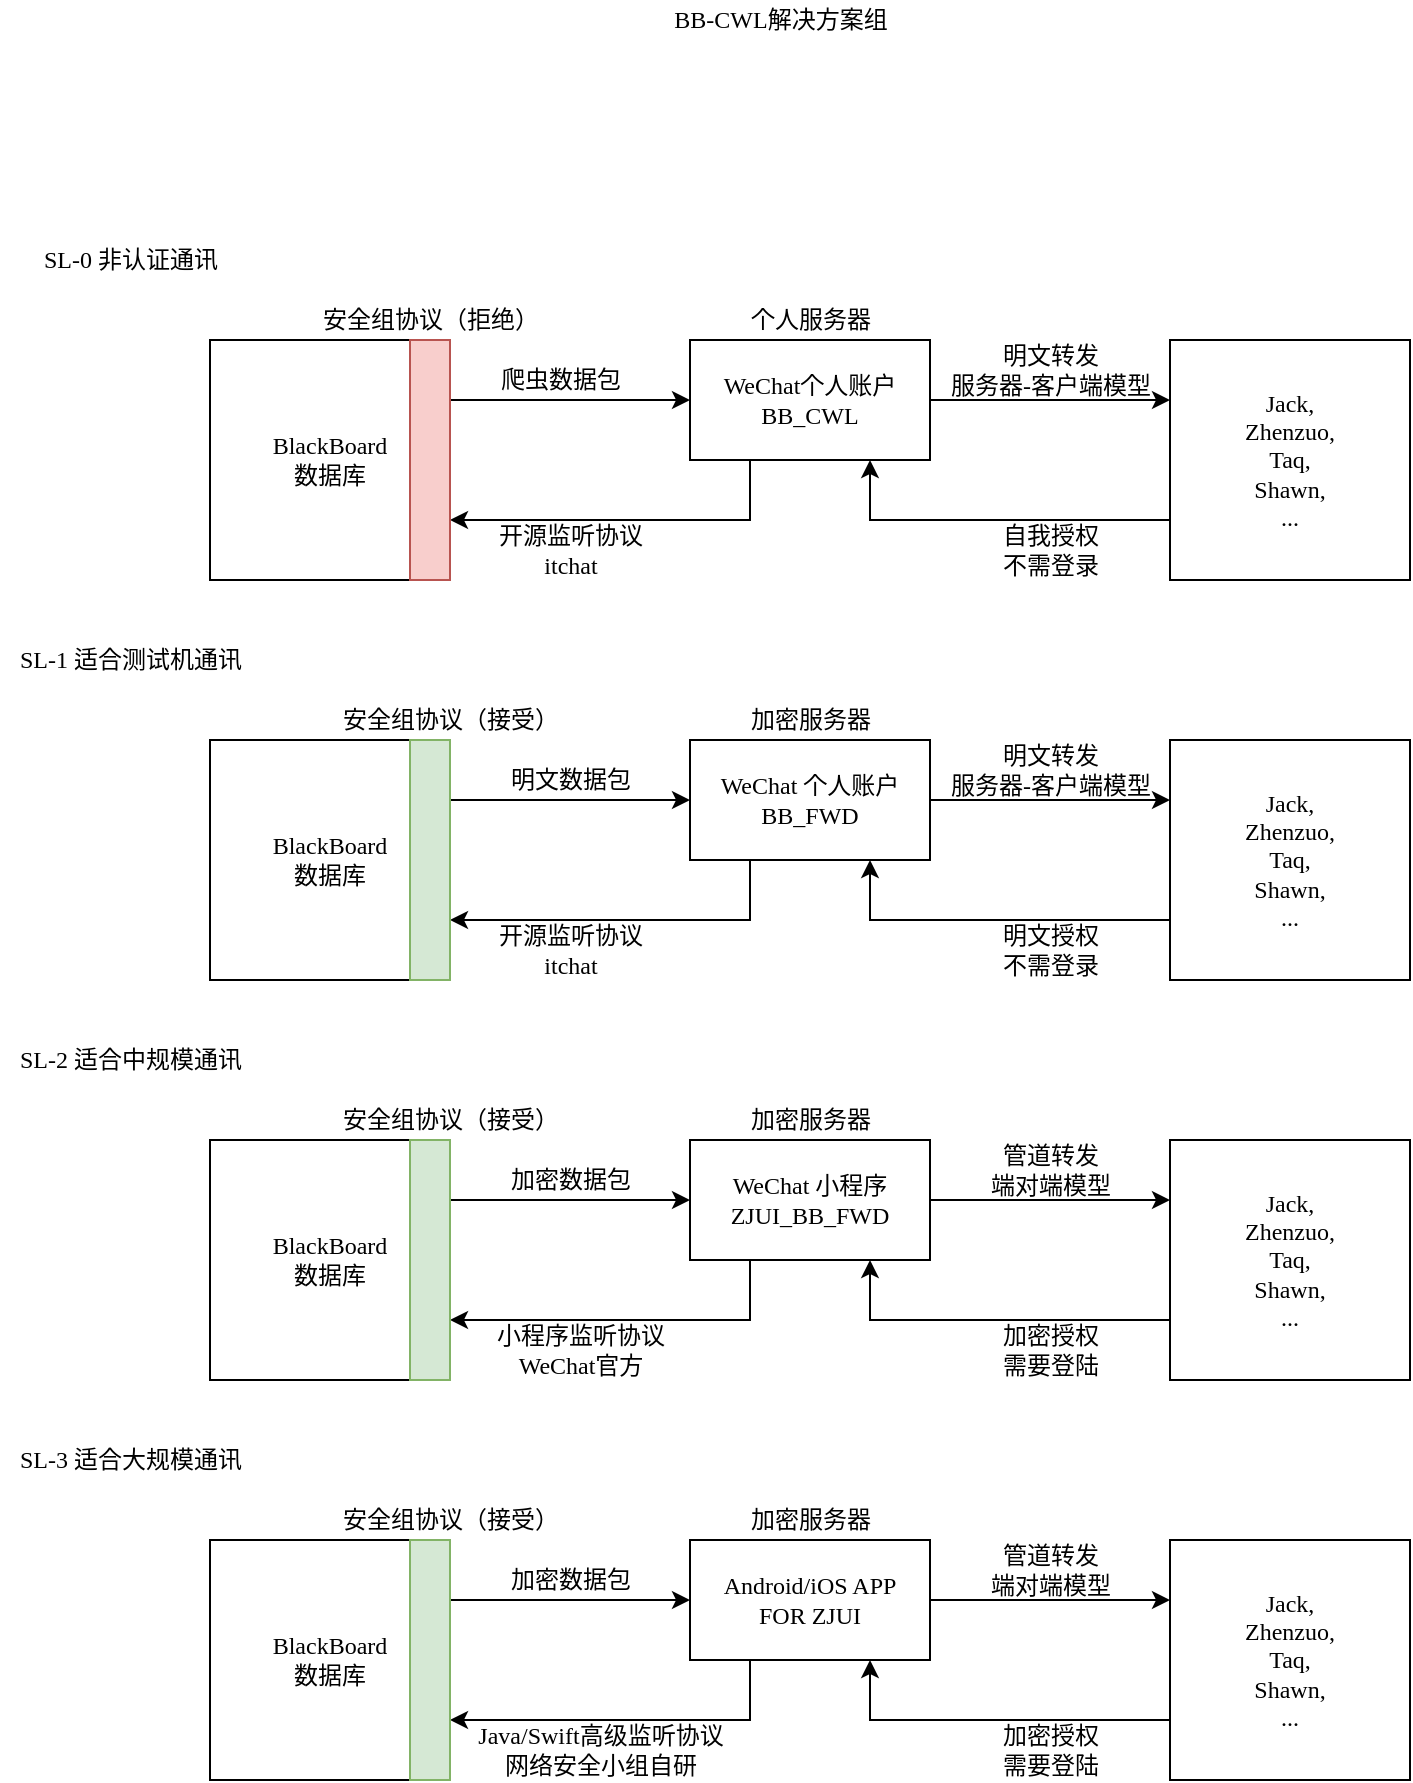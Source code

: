 <mxfile version="14.4.2" type="device"><diagram id="_YaSPdeZxaXfyCBf3pmY" name="第 1 页"><mxGraphModel dx="984" dy="1771" grid="1" gridSize="10" guides="1" tooltips="1" connect="1" arrows="1" fold="1" page="1" pageScale="1" pageWidth="827" pageHeight="1169" math="0" shadow="0"><root><mxCell id="0"/><mxCell id="1" parent="0"/><mxCell id="5FBKXRomffLZfinoPxYb-8" style="edgeStyle=orthogonalEdgeStyle;rounded=0;orthogonalLoop=1;jettySize=auto;html=1;exitX=1;exitY=0.25;exitDx=0;exitDy=0;entryX=0;entryY=0.5;entryDx=0;entryDy=0;fontFamily=Verdana;" edge="1" parent="1" source="5FBKXRomffLZfinoPxYb-1" target="5FBKXRomffLZfinoPxYb-2"><mxGeometry relative="1" as="geometry"/></mxCell><mxCell id="5FBKXRomffLZfinoPxYb-1" value="BlackBoard&lt;br&gt;数据库" style="rounded=0;whiteSpace=wrap;html=1;fontFamily=Verdana;" vertex="1" parent="1"><mxGeometry x="120" y="280" width="120" height="120" as="geometry"/></mxCell><mxCell id="5FBKXRomffLZfinoPxYb-10" style="edgeStyle=orthogonalEdgeStyle;rounded=0;orthogonalLoop=1;jettySize=auto;html=1;exitX=1;exitY=0.5;exitDx=0;exitDy=0;entryX=0;entryY=0.25;entryDx=0;entryDy=0;fontFamily=Verdana;" edge="1" parent="1" source="5FBKXRomffLZfinoPxYb-2" target="5FBKXRomffLZfinoPxYb-5"><mxGeometry relative="1" as="geometry"/></mxCell><mxCell id="5FBKXRomffLZfinoPxYb-12" style="edgeStyle=orthogonalEdgeStyle;rounded=0;orthogonalLoop=1;jettySize=auto;html=1;exitX=0.25;exitY=1;exitDx=0;exitDy=0;entryX=1;entryY=0.75;entryDx=0;entryDy=0;fontFamily=Verdana;" edge="1" parent="1" source="5FBKXRomffLZfinoPxYb-2" target="5FBKXRomffLZfinoPxYb-1"><mxGeometry relative="1" as="geometry"/></mxCell><mxCell id="5FBKXRomffLZfinoPxYb-2" value="WeChat 个人账户&lt;br&gt;BB_FWD" style="rounded=0;whiteSpace=wrap;html=1;fontFamily=Verdana;" vertex="1" parent="1"><mxGeometry x="360" y="280" width="120" height="60" as="geometry"/></mxCell><mxCell id="5FBKXRomffLZfinoPxYb-17" style="edgeStyle=orthogonalEdgeStyle;rounded=0;orthogonalLoop=1;jettySize=auto;html=1;exitX=0;exitY=0.75;exitDx=0;exitDy=0;entryX=0.75;entryY=1;entryDx=0;entryDy=0;fontFamily=Verdana;" edge="1" parent="1" source="5FBKXRomffLZfinoPxYb-5" target="5FBKXRomffLZfinoPxYb-2"><mxGeometry relative="1" as="geometry"/></mxCell><mxCell id="5FBKXRomffLZfinoPxYb-5" value="Jack,&lt;br&gt;Zhenzuo,&lt;br&gt;Taq,&lt;br&gt;Shawn,&lt;br&gt;..." style="rounded=0;whiteSpace=wrap;html=1;fontFamily=Verdana;" vertex="1" parent="1"><mxGeometry x="600" y="280" width="120" height="120" as="geometry"/></mxCell><mxCell id="5FBKXRomffLZfinoPxYb-6" value="SL-1 适合测试机通讯" style="text;html=1;align=center;verticalAlign=middle;resizable=0;points=[];autosize=1;fontFamily=Verdana;" vertex="1" parent="1"><mxGeometry x="15" y="230" width="130" height="20" as="geometry"/></mxCell><mxCell id="5FBKXRomffLZfinoPxYb-7" value="BB-CWL解决方案组" style="text;html=1;align=center;verticalAlign=middle;resizable=0;points=[];autosize=1;fontFamily=Verdana;" vertex="1" parent="1"><mxGeometry x="345" y="-90" width="120" height="20" as="geometry"/></mxCell><mxCell id="5FBKXRomffLZfinoPxYb-9" value="明文数据包" style="text;html=1;align=center;verticalAlign=middle;resizable=0;points=[];autosize=1;fontFamily=Verdana;" vertex="1" parent="1"><mxGeometry x="260" y="290" width="80" height="20" as="geometry"/></mxCell><mxCell id="5FBKXRomffLZfinoPxYb-11" value="明文转发&lt;br&gt;服务器-客户端模型" style="text;html=1;align=center;verticalAlign=middle;resizable=0;points=[];autosize=1;fontFamily=Verdana;" vertex="1" parent="1"><mxGeometry x="480" y="280" width="120" height="30" as="geometry"/></mxCell><mxCell id="5FBKXRomffLZfinoPxYb-13" value="开源监听协议&lt;br&gt;itchat" style="text;html=1;align=center;verticalAlign=middle;resizable=0;points=[];autosize=1;fontFamily=Verdana;" vertex="1" parent="1"><mxGeometry x="255" y="370" width="90" height="30" as="geometry"/></mxCell><mxCell id="5FBKXRomffLZfinoPxYb-14" value="SL-2 适合中规模通讯" style="text;html=1;align=center;verticalAlign=middle;resizable=0;points=[];autosize=1;fontFamily=Verdana;" vertex="1" parent="1"><mxGeometry x="15" y="430" width="130" height="20" as="geometry"/></mxCell><mxCell id="5FBKXRomffLZfinoPxYb-24" style="edgeStyle=orthogonalEdgeStyle;rounded=0;orthogonalLoop=1;jettySize=auto;html=1;exitX=1;exitY=0.25;exitDx=0;exitDy=0;entryX=0;entryY=0.5;entryDx=0;entryDy=0;fontFamily=Verdana;" edge="1" parent="1" source="5FBKXRomffLZfinoPxYb-15" target="5FBKXRomffLZfinoPxYb-16"><mxGeometry relative="1" as="geometry"/></mxCell><mxCell id="5FBKXRomffLZfinoPxYb-15" value="BlackBoard&lt;br&gt;数据库" style="rounded=0;whiteSpace=wrap;html=1;fontFamily=Verdana;" vertex="1" parent="1"><mxGeometry x="120" y="480" width="120" height="120" as="geometry"/></mxCell><mxCell id="5FBKXRomffLZfinoPxYb-20" style="edgeStyle=orthogonalEdgeStyle;rounded=0;orthogonalLoop=1;jettySize=auto;html=1;exitX=1;exitY=0.5;exitDx=0;exitDy=0;entryX=0;entryY=0.25;entryDx=0;entryDy=0;fontFamily=Verdana;" edge="1" parent="1" source="5FBKXRomffLZfinoPxYb-16" target="5FBKXRomffLZfinoPxYb-19"><mxGeometry relative="1" as="geometry"/></mxCell><mxCell id="5FBKXRomffLZfinoPxYb-26" style="edgeStyle=orthogonalEdgeStyle;rounded=0;orthogonalLoop=1;jettySize=auto;html=1;exitX=0.25;exitY=1;exitDx=0;exitDy=0;entryX=1;entryY=0.75;entryDx=0;entryDy=0;fontFamily=Verdana;" edge="1" parent="1" source="5FBKXRomffLZfinoPxYb-16" target="5FBKXRomffLZfinoPxYb-15"><mxGeometry relative="1" as="geometry"/></mxCell><mxCell id="5FBKXRomffLZfinoPxYb-16" value="WeChat 小程序&lt;br&gt;ZJUI_BB_FWD" style="rounded=0;whiteSpace=wrap;html=1;fontFamily=Verdana;" vertex="1" parent="1"><mxGeometry x="360" y="480" width="120" height="60" as="geometry"/></mxCell><mxCell id="5FBKXRomffLZfinoPxYb-18" value="明文授权&lt;br&gt;不需登录" style="text;html=1;align=center;verticalAlign=middle;resizable=0;points=[];autosize=1;fontFamily=Verdana;" vertex="1" parent="1"><mxGeometry x="510" y="370" width="60" height="30" as="geometry"/></mxCell><mxCell id="5FBKXRomffLZfinoPxYb-21" style="edgeStyle=orthogonalEdgeStyle;rounded=0;orthogonalLoop=1;jettySize=auto;html=1;exitX=0;exitY=0.75;exitDx=0;exitDy=0;entryX=0.75;entryY=1;entryDx=0;entryDy=0;fontFamily=Verdana;" edge="1" parent="1" source="5FBKXRomffLZfinoPxYb-19" target="5FBKXRomffLZfinoPxYb-16"><mxGeometry relative="1" as="geometry"/></mxCell><mxCell id="5FBKXRomffLZfinoPxYb-19" value="Jack,&lt;br&gt;Zhenzuo,&lt;br&gt;Taq,&lt;br&gt;Shawn,&lt;br&gt;..." style="rounded=0;whiteSpace=wrap;html=1;fontFamily=Verdana;" vertex="1" parent="1"><mxGeometry x="600" y="480" width="120" height="120" as="geometry"/></mxCell><mxCell id="5FBKXRomffLZfinoPxYb-22" value="管道转发&lt;br&gt;端对端模型" style="text;html=1;align=center;verticalAlign=middle;resizable=0;points=[];autosize=1;fontFamily=Verdana;" vertex="1" parent="1"><mxGeometry x="500" y="480" width="80" height="30" as="geometry"/></mxCell><mxCell id="5FBKXRomffLZfinoPxYb-23" value="加密授权&lt;br&gt;需要登陆" style="text;html=1;align=center;verticalAlign=middle;resizable=0;points=[];autosize=1;fontFamily=Verdana;" vertex="1" parent="1"><mxGeometry x="510" y="570" width="60" height="30" as="geometry"/></mxCell><mxCell id="5FBKXRomffLZfinoPxYb-25" value="加密数据包" style="text;html=1;align=center;verticalAlign=middle;resizable=0;points=[];autosize=1;fontFamily=Verdana;" vertex="1" parent="1"><mxGeometry x="260" y="490" width="80" height="20" as="geometry"/></mxCell><mxCell id="5FBKXRomffLZfinoPxYb-27" value="小程序监听协议&lt;br&gt;WeChat官方" style="text;html=1;align=center;verticalAlign=middle;resizable=0;points=[];autosize=1;fontFamily=Verdana;" vertex="1" parent="1"><mxGeometry x="255" y="570" width="100" height="30" as="geometry"/></mxCell><mxCell id="5FBKXRomffLZfinoPxYb-28" value="SL-3 适合大规模通讯" style="text;html=1;align=center;verticalAlign=middle;resizable=0;points=[];autosize=1;fontFamily=Verdana;" vertex="1" parent="1"><mxGeometry x="15" y="630" width="130" height="20" as="geometry"/></mxCell><mxCell id="5FBKXRomffLZfinoPxYb-29" value="BlackBoard&lt;br&gt;数据库" style="rounded=0;whiteSpace=wrap;html=1;fontFamily=Verdana;" vertex="1" parent="1"><mxGeometry x="120" y="680" width="120" height="120" as="geometry"/></mxCell><mxCell id="5FBKXRomffLZfinoPxYb-55" style="edgeStyle=orthogonalEdgeStyle;rounded=0;orthogonalLoop=1;jettySize=auto;html=1;exitX=0;exitY=0.75;exitDx=0;exitDy=0;entryX=0.75;entryY=1;entryDx=0;entryDy=0;fontFamily=Verdana;" edge="1" parent="1" source="5FBKXRomffLZfinoPxYb-30" target="5FBKXRomffLZfinoPxYb-31"><mxGeometry relative="1" as="geometry"/></mxCell><mxCell id="5FBKXRomffLZfinoPxYb-30" value="Jack,&lt;br&gt;Zhenzuo,&lt;br&gt;Taq,&lt;br&gt;Shawn,&lt;br&gt;..." style="rounded=0;whiteSpace=wrap;html=1;fontFamily=Verdana;" vertex="1" parent="1"><mxGeometry x="600" y="680" width="120" height="120" as="geometry"/></mxCell><mxCell id="5FBKXRomffLZfinoPxYb-53" style="edgeStyle=orthogonalEdgeStyle;rounded=0;orthogonalLoop=1;jettySize=auto;html=1;exitX=0.25;exitY=1;exitDx=0;exitDy=0;entryX=1;entryY=0.75;entryDx=0;entryDy=0;fontFamily=Verdana;" edge="1" parent="1" source="5FBKXRomffLZfinoPxYb-31" target="5FBKXRomffLZfinoPxYb-43"><mxGeometry relative="1" as="geometry"/></mxCell><mxCell id="5FBKXRomffLZfinoPxYb-54" style="edgeStyle=orthogonalEdgeStyle;rounded=0;orthogonalLoop=1;jettySize=auto;html=1;exitX=1;exitY=0.5;exitDx=0;exitDy=0;entryX=0;entryY=0.25;entryDx=0;entryDy=0;fontFamily=Verdana;" edge="1" parent="1" source="5FBKXRomffLZfinoPxYb-31" target="5FBKXRomffLZfinoPxYb-30"><mxGeometry relative="1" as="geometry"/></mxCell><mxCell id="5FBKXRomffLZfinoPxYb-31" value="Android/iOS APP&lt;br&gt;FOR ZJUI" style="rounded=0;whiteSpace=wrap;html=1;fontFamily=Verdana;" vertex="1" parent="1"><mxGeometry x="360" y="680" width="120" height="60" as="geometry"/></mxCell><mxCell id="5FBKXRomffLZfinoPxYb-32" value="SL-0 非认证通讯" style="text;html=1;align=center;verticalAlign=middle;resizable=0;points=[];autosize=1;fontFamily=Verdana;" vertex="1" parent="1"><mxGeometry x="25" y="30" width="110" height="20" as="geometry"/></mxCell><mxCell id="5FBKXRomffLZfinoPxYb-35" style="edgeStyle=orthogonalEdgeStyle;rounded=0;orthogonalLoop=1;jettySize=auto;html=1;exitX=1;exitY=0.25;exitDx=0;exitDy=0;entryX=0;entryY=0.5;entryDx=0;entryDy=0;fontFamily=Verdana;" edge="1" parent="1" source="5FBKXRomffLZfinoPxYb-33" target="5FBKXRomffLZfinoPxYb-34"><mxGeometry relative="1" as="geometry"/></mxCell><mxCell id="5FBKXRomffLZfinoPxYb-33" value="BlackBoard&lt;br&gt;数据库" style="rounded=0;whiteSpace=wrap;html=1;fontFamily=Verdana;" vertex="1" parent="1"><mxGeometry x="120" y="80" width="120" height="120" as="geometry"/></mxCell><mxCell id="5FBKXRomffLZfinoPxYb-37" style="edgeStyle=orthogonalEdgeStyle;rounded=0;orthogonalLoop=1;jettySize=auto;html=1;exitX=0.25;exitY=1;exitDx=0;exitDy=0;entryX=1;entryY=0.75;entryDx=0;entryDy=0;fontFamily=Verdana;" edge="1" parent="1" source="5FBKXRomffLZfinoPxYb-34" target="5FBKXRomffLZfinoPxYb-33"><mxGeometry relative="1" as="geometry"/></mxCell><mxCell id="5FBKXRomffLZfinoPxYb-60" style="edgeStyle=orthogonalEdgeStyle;rounded=0;orthogonalLoop=1;jettySize=auto;html=1;exitX=1;exitY=0.5;exitDx=0;exitDy=0;entryX=0;entryY=0.25;entryDx=0;entryDy=0;fontFamily=Verdana;" edge="1" parent="1" source="5FBKXRomffLZfinoPxYb-34" target="5FBKXRomffLZfinoPxYb-59"><mxGeometry relative="1" as="geometry"/></mxCell><mxCell id="5FBKXRomffLZfinoPxYb-34" value="WeChat个人账户&lt;br&gt;BB_CWL" style="rounded=0;whiteSpace=wrap;html=1;fontFamily=Verdana;" vertex="1" parent="1"><mxGeometry x="360" y="80" width="120" height="60" as="geometry"/></mxCell><mxCell id="5FBKXRomffLZfinoPxYb-36" value="爬虫数据包" style="text;html=1;align=center;verticalAlign=middle;resizable=0;points=[];autosize=1;fontFamily=Verdana;" vertex="1" parent="1"><mxGeometry x="255" y="90" width="80" height="20" as="geometry"/></mxCell><mxCell id="5FBKXRomffLZfinoPxYb-38" value="开源监听协议&lt;br&gt;itchat" style="text;html=1;align=center;verticalAlign=middle;resizable=0;points=[];autosize=1;fontFamily=Verdana;" vertex="1" parent="1"><mxGeometry x="255" y="170" width="90" height="30" as="geometry"/></mxCell><mxCell id="5FBKXRomffLZfinoPxYb-39" value="" style="rounded=0;whiteSpace=wrap;html=1;fontFamily=Verdana;labelBackgroundColor=#FF3333;fillColor=#f8cecc;strokeColor=#b85450;" vertex="1" parent="1"><mxGeometry x="220" y="80" width="20" height="120" as="geometry"/></mxCell><mxCell id="5FBKXRomffLZfinoPxYb-40" value="安全组协议（拒绝）" style="text;html=1;align=center;verticalAlign=middle;resizable=0;points=[];autosize=1;fontFamily=Verdana;" vertex="1" parent="1"><mxGeometry x="170" y="60" width="120" height="20" as="geometry"/></mxCell><mxCell id="5FBKXRomffLZfinoPxYb-41" value="" style="rounded=0;whiteSpace=wrap;html=1;fontFamily=Verdana;labelBackgroundColor=#FF3333;fillColor=#d5e8d4;strokeColor=#82b366;" vertex="1" parent="1"><mxGeometry x="220" y="280" width="20" height="120" as="geometry"/></mxCell><mxCell id="5FBKXRomffLZfinoPxYb-42" value="" style="rounded=0;whiteSpace=wrap;html=1;fontFamily=Verdana;labelBackgroundColor=#FF3333;fillColor=#d5e8d4;strokeColor=#82b366;" vertex="1" parent="1"><mxGeometry x="220" y="480" width="20" height="120" as="geometry"/></mxCell><mxCell id="5FBKXRomffLZfinoPxYb-51" style="edgeStyle=orthogonalEdgeStyle;rounded=0;orthogonalLoop=1;jettySize=auto;html=1;exitX=1;exitY=0.25;exitDx=0;exitDy=0;entryX=0;entryY=0.5;entryDx=0;entryDy=0;fontFamily=Verdana;" edge="1" parent="1" source="5FBKXRomffLZfinoPxYb-43" target="5FBKXRomffLZfinoPxYb-31"><mxGeometry relative="1" as="geometry"/></mxCell><mxCell id="5FBKXRomffLZfinoPxYb-43" value="" style="rounded=0;whiteSpace=wrap;html=1;fontFamily=Verdana;labelBackgroundColor=#FF3333;fillColor=#d5e8d4;strokeColor=#82b366;" vertex="1" parent="1"><mxGeometry x="220" y="680" width="20" height="120" as="geometry"/></mxCell><mxCell id="5FBKXRomffLZfinoPxYb-44" value="个人服务器" style="text;html=1;align=center;verticalAlign=middle;resizable=0;points=[];autosize=1;fontFamily=Verdana;" vertex="1" parent="1"><mxGeometry x="380" y="60" width="80" height="20" as="geometry"/></mxCell><mxCell id="5FBKXRomffLZfinoPxYb-45" value="加密服务器" style="text;html=1;align=center;verticalAlign=middle;resizable=0;points=[];autosize=1;fontFamily=Verdana;" vertex="1" parent="1"><mxGeometry x="380" y="260" width="80" height="20" as="geometry"/></mxCell><mxCell id="5FBKXRomffLZfinoPxYb-46" value="加密服务器" style="text;html=1;align=center;verticalAlign=middle;resizable=0;points=[];autosize=1;fontFamily=Verdana;" vertex="1" parent="1"><mxGeometry x="380" y="460" width="80" height="20" as="geometry"/></mxCell><mxCell id="5FBKXRomffLZfinoPxYb-47" value="加密服务器" style="text;html=1;align=center;verticalAlign=middle;resizable=0;points=[];autosize=1;fontFamily=Verdana;" vertex="1" parent="1"><mxGeometry x="380" y="660" width="80" height="20" as="geometry"/></mxCell><mxCell id="5FBKXRomffLZfinoPxYb-48" value="安全组协议（接受）" style="text;html=1;align=center;verticalAlign=middle;resizable=0;points=[];autosize=1;fontFamily=Verdana;" vertex="1" parent="1"><mxGeometry x="180" y="260" width="120" height="20" as="geometry"/></mxCell><mxCell id="5FBKXRomffLZfinoPxYb-49" value="安全组协议（接受）" style="text;html=1;align=center;verticalAlign=middle;resizable=0;points=[];autosize=1;fontFamily=Verdana;" vertex="1" parent="1"><mxGeometry x="180" y="460" width="120" height="20" as="geometry"/></mxCell><mxCell id="5FBKXRomffLZfinoPxYb-50" value="安全组协议（接受）" style="text;html=1;align=center;verticalAlign=middle;resizable=0;points=[];autosize=1;fontFamily=Verdana;" vertex="1" parent="1"><mxGeometry x="180" y="660" width="120" height="20" as="geometry"/></mxCell><mxCell id="5FBKXRomffLZfinoPxYb-52" value="加密数据包" style="text;html=1;align=center;verticalAlign=middle;resizable=0;points=[];autosize=1;fontFamily=Verdana;" vertex="1" parent="1"><mxGeometry x="260" y="690" width="80" height="20" as="geometry"/></mxCell><mxCell id="5FBKXRomffLZfinoPxYb-56" value="管道转发&lt;br&gt;端对端模型" style="text;html=1;align=center;verticalAlign=middle;resizable=0;points=[];autosize=1;fontFamily=Verdana;" vertex="1" parent="1"><mxGeometry x="500" y="680" width="80" height="30" as="geometry"/></mxCell><mxCell id="5FBKXRomffLZfinoPxYb-57" value="Java/Swift高级监听协议&lt;br&gt;网络安全小组自研" style="text;html=1;align=center;verticalAlign=middle;resizable=0;points=[];autosize=1;fontFamily=Verdana;" vertex="1" parent="1"><mxGeometry x="240" y="770" width="150" height="30" as="geometry"/></mxCell><mxCell id="5FBKXRomffLZfinoPxYb-58" value="加密授权&lt;br&gt;需要登陆" style="text;html=1;align=center;verticalAlign=middle;resizable=0;points=[];autosize=1;fontFamily=Verdana;" vertex="1" parent="1"><mxGeometry x="510" y="770" width="60" height="30" as="geometry"/></mxCell><mxCell id="5FBKXRomffLZfinoPxYb-61" style="edgeStyle=orthogonalEdgeStyle;rounded=0;orthogonalLoop=1;jettySize=auto;html=1;exitX=0;exitY=0.75;exitDx=0;exitDy=0;entryX=0.75;entryY=1;entryDx=0;entryDy=0;fontFamily=Verdana;" edge="1" parent="1" source="5FBKXRomffLZfinoPxYb-59" target="5FBKXRomffLZfinoPxYb-34"><mxGeometry relative="1" as="geometry"/></mxCell><mxCell id="5FBKXRomffLZfinoPxYb-59" value="Jack,&lt;br&gt;Zhenzuo,&lt;br&gt;Taq,&lt;br&gt;Shawn,&lt;br&gt;..." style="rounded=0;whiteSpace=wrap;html=1;fontFamily=Verdana;" vertex="1" parent="1"><mxGeometry x="600" y="80" width="120" height="120" as="geometry"/></mxCell><mxCell id="5FBKXRomffLZfinoPxYb-62" value="明文转发&lt;br&gt;服务器-客户端模型" style="text;html=1;align=center;verticalAlign=middle;resizable=0;points=[];autosize=1;fontFamily=Verdana;" vertex="1" parent="1"><mxGeometry x="480" y="80" width="120" height="30" as="geometry"/></mxCell><mxCell id="5FBKXRomffLZfinoPxYb-63" value="自我授权&lt;br&gt;不需登录" style="text;html=1;align=center;verticalAlign=middle;resizable=0;points=[];autosize=1;fontFamily=Verdana;" vertex="1" parent="1"><mxGeometry x="510" y="170" width="60" height="30" as="geometry"/></mxCell></root></mxGraphModel></diagram></mxfile>